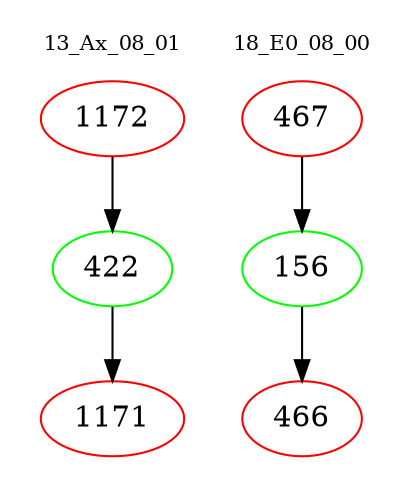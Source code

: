 digraph{
subgraph cluster_0 {
color = white
label = "13_Ax_08_01";
fontsize=10;
T0_1172 [label="1172", color="red"]
T0_1172 -> T0_422 [color="black"]
T0_422 [label="422", color="green"]
T0_422 -> T0_1171 [color="black"]
T0_1171 [label="1171", color="red"]
}
subgraph cluster_1 {
color = white
label = "18_E0_08_00";
fontsize=10;
T1_467 [label="467", color="red"]
T1_467 -> T1_156 [color="black"]
T1_156 [label="156", color="green"]
T1_156 -> T1_466 [color="black"]
T1_466 [label="466", color="red"]
}
}
